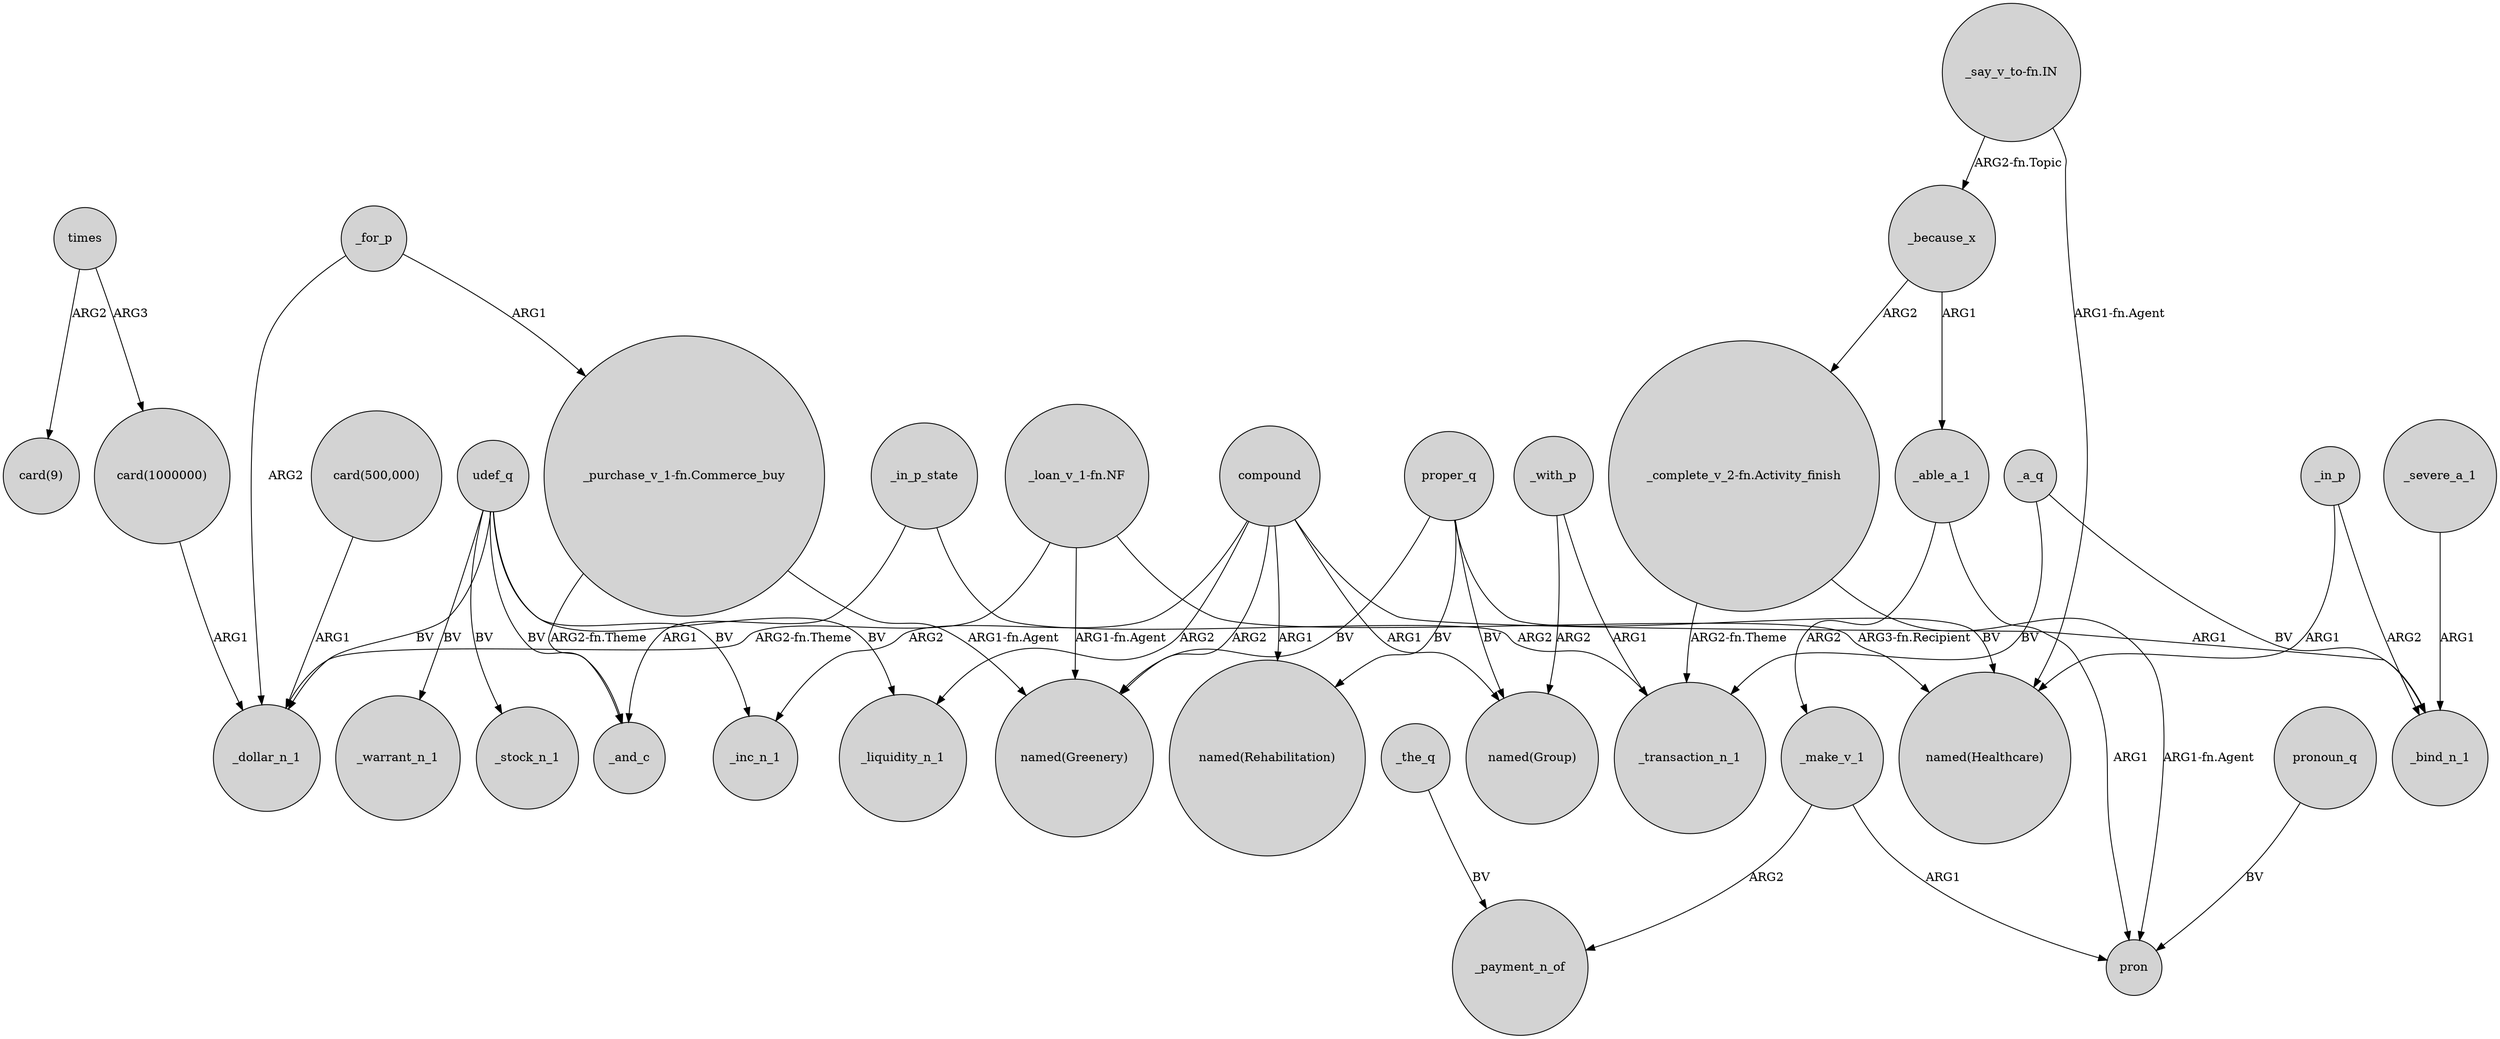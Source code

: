 digraph {
	node [shape=circle style=filled]
	"_loan_v_1-fn.NF" -> "named(Greenery)" [label="ARG1-fn.Agent"]
	"card(1000000)" -> _dollar_n_1 [label=ARG1]
	udef_q -> _inc_n_1 [label=BV]
	_in_p_state -> _and_c [label=ARG1]
	times -> "card(9)" [label=ARG2]
	compound -> _bind_n_1 [label=ARG1]
	_for_p -> _dollar_n_1 [label=ARG2]
	_for_p -> "_purchase_v_1-fn.Commerce_buy" [label=ARG1]
	_the_q -> _payment_n_of [label=BV]
	_because_x -> "_complete_v_2-fn.Activity_finish" [label=ARG2]
	_in_p -> _bind_n_1 [label=ARG2]
	_a_q -> _bind_n_1 [label=BV]
	compound -> "named(Rehabilitation)" [label=ARG1]
	udef_q -> _warrant_n_1 [label=BV]
	_in_p -> "named(Healthcare)" [label=ARG1]
	_make_v_1 -> _payment_n_of [label=ARG2]
	compound -> _liquidity_n_1 [label=ARG2]
	_a_q -> _transaction_n_1 [label=BV]
	"_say_v_to-fn.IN" -> _because_x [label="ARG2-fn.Topic"]
	compound -> "named(Group)" [label=ARG1]
	compound -> "named(Greenery)" [label=ARG2]
	"_loan_v_1-fn.NF" -> "named(Healthcare)" [label="ARG3-fn.Recipient"]
	_because_x -> _able_a_1 [label=ARG1]
	"_complete_v_2-fn.Activity_finish" -> pron [label="ARG1-fn.Agent"]
	pronoun_q -> pron [label=BV]
	proper_q -> "named(Rehabilitation)" [label=BV]
	udef_q -> _stock_n_1 [label=BV]
	_with_p -> "named(Group)" [label=ARG2]
	times -> "card(1000000)" [label=ARG3]
	_make_v_1 -> pron [label=ARG1]
	_with_p -> _transaction_n_1 [label=ARG1]
	udef_q -> _liquidity_n_1 [label=BV]
	"_complete_v_2-fn.Activity_finish" -> _transaction_n_1 [label="ARG2-fn.Theme"]
	_able_a_1 -> _make_v_1 [label=ARG2]
	proper_q -> "named(Greenery)" [label=BV]
	"_loan_v_1-fn.NF" -> _dollar_n_1 [label="ARG2-fn.Theme"]
	proper_q -> "named(Group)" [label=BV]
	_in_p_state -> _transaction_n_1 [label=ARG2]
	proper_q -> "named(Healthcare)" [label=BV]
	"card(500,000)" -> _dollar_n_1 [label=ARG1]
	udef_q -> _and_c [label=BV]
	_able_a_1 -> pron [label=ARG1]
	compound -> _inc_n_1 [label=ARG2]
	"_purchase_v_1-fn.Commerce_buy" -> _and_c [label="ARG2-fn.Theme"]
	_severe_a_1 -> _bind_n_1 [label=ARG1]
	udef_q -> _dollar_n_1 [label=BV]
	"_purchase_v_1-fn.Commerce_buy" -> "named(Greenery)" [label="ARG1-fn.Agent"]
	"_say_v_to-fn.IN" -> "named(Healthcare)" [label="ARG1-fn.Agent"]
}
